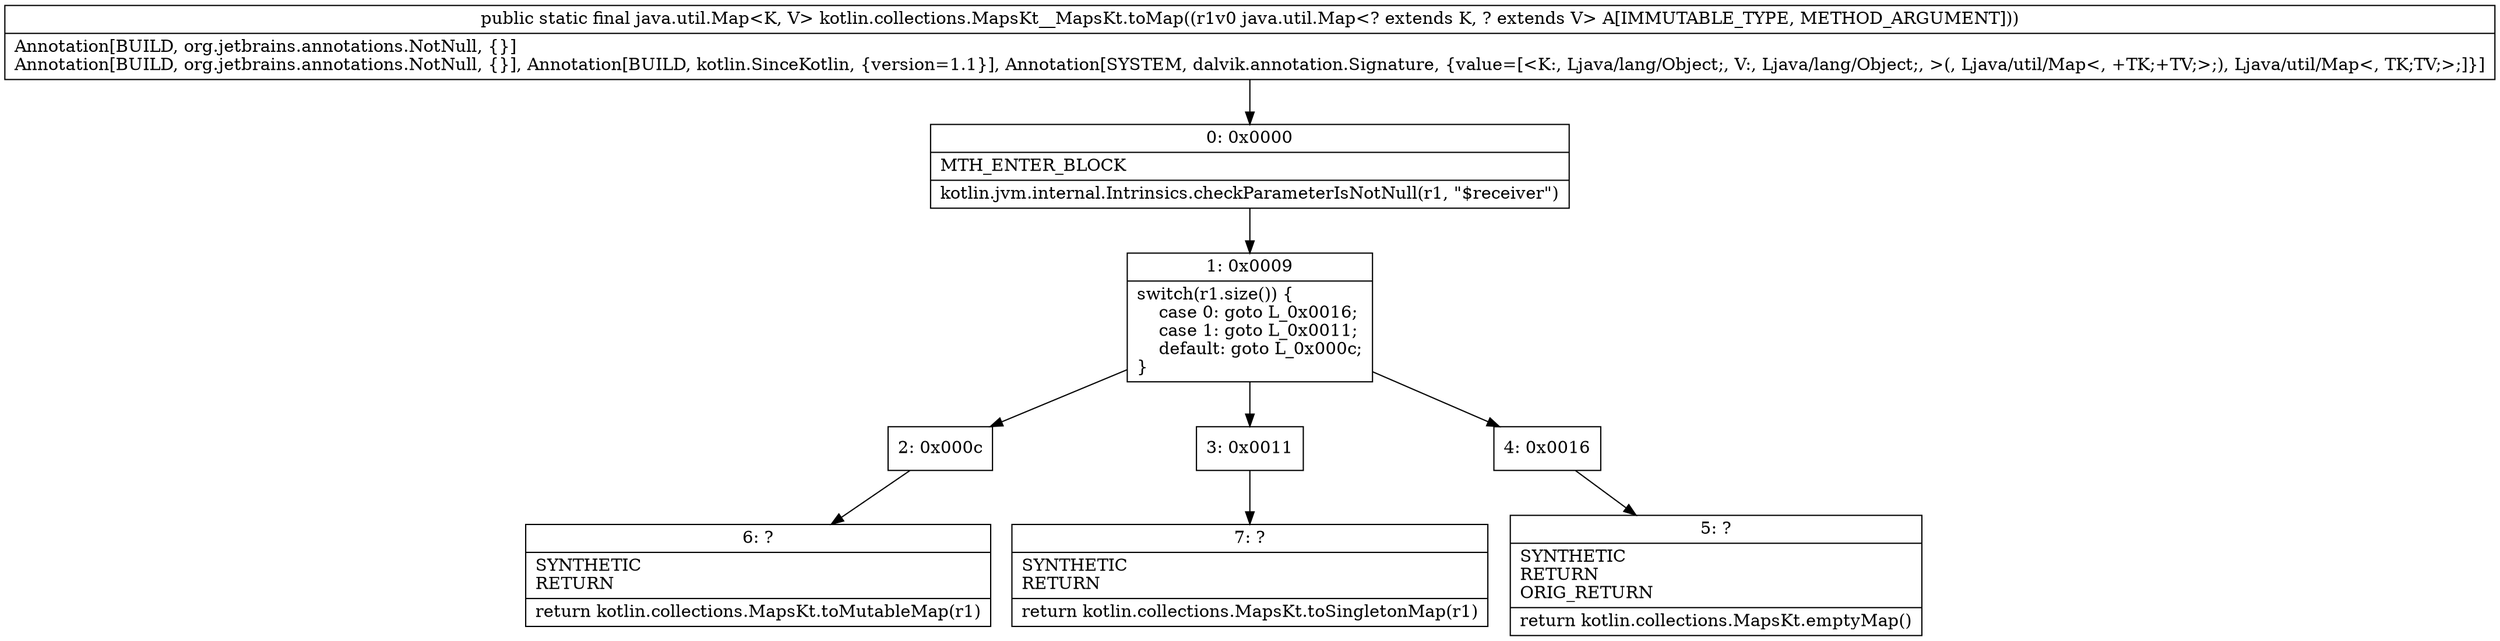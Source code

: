 digraph "CFG forkotlin.collections.MapsKt__MapsKt.toMap(Ljava\/util\/Map;)Ljava\/util\/Map;" {
Node_0 [shape=record,label="{0\:\ 0x0000|MTH_ENTER_BLOCK\l|kotlin.jvm.internal.Intrinsics.checkParameterIsNotNull(r1, \"$receiver\")\l}"];
Node_1 [shape=record,label="{1\:\ 0x0009|switch(r1.size()) \{\l    case 0: goto L_0x0016;\l    case 1: goto L_0x0011;\l    default: goto L_0x000c;\l\}\l}"];
Node_2 [shape=record,label="{2\:\ 0x000c}"];
Node_3 [shape=record,label="{3\:\ 0x0011}"];
Node_4 [shape=record,label="{4\:\ 0x0016}"];
Node_5 [shape=record,label="{5\:\ ?|SYNTHETIC\lRETURN\lORIG_RETURN\l|return kotlin.collections.MapsKt.emptyMap()\l}"];
Node_6 [shape=record,label="{6\:\ ?|SYNTHETIC\lRETURN\l|return kotlin.collections.MapsKt.toMutableMap(r1)\l}"];
Node_7 [shape=record,label="{7\:\ ?|SYNTHETIC\lRETURN\l|return kotlin.collections.MapsKt.toSingletonMap(r1)\l}"];
MethodNode[shape=record,label="{public static final java.util.Map\<K, V\> kotlin.collections.MapsKt__MapsKt.toMap((r1v0 java.util.Map\<? extends K, ? extends V\> A[IMMUTABLE_TYPE, METHOD_ARGUMENT]))  | Annotation[BUILD, org.jetbrains.annotations.NotNull, \{\}]\lAnnotation[BUILD, org.jetbrains.annotations.NotNull, \{\}], Annotation[BUILD, kotlin.SinceKotlin, \{version=1.1\}], Annotation[SYSTEM, dalvik.annotation.Signature, \{value=[\<K:, Ljava\/lang\/Object;, V:, Ljava\/lang\/Object;, \>(, Ljava\/util\/Map\<, +TK;+TV;\>;), Ljava\/util\/Map\<, TK;TV;\>;]\}]\l}"];
MethodNode -> Node_0;
Node_0 -> Node_1;
Node_1 -> Node_2;
Node_1 -> Node_3;
Node_1 -> Node_4;
Node_2 -> Node_6;
Node_3 -> Node_7;
Node_4 -> Node_5;
}

